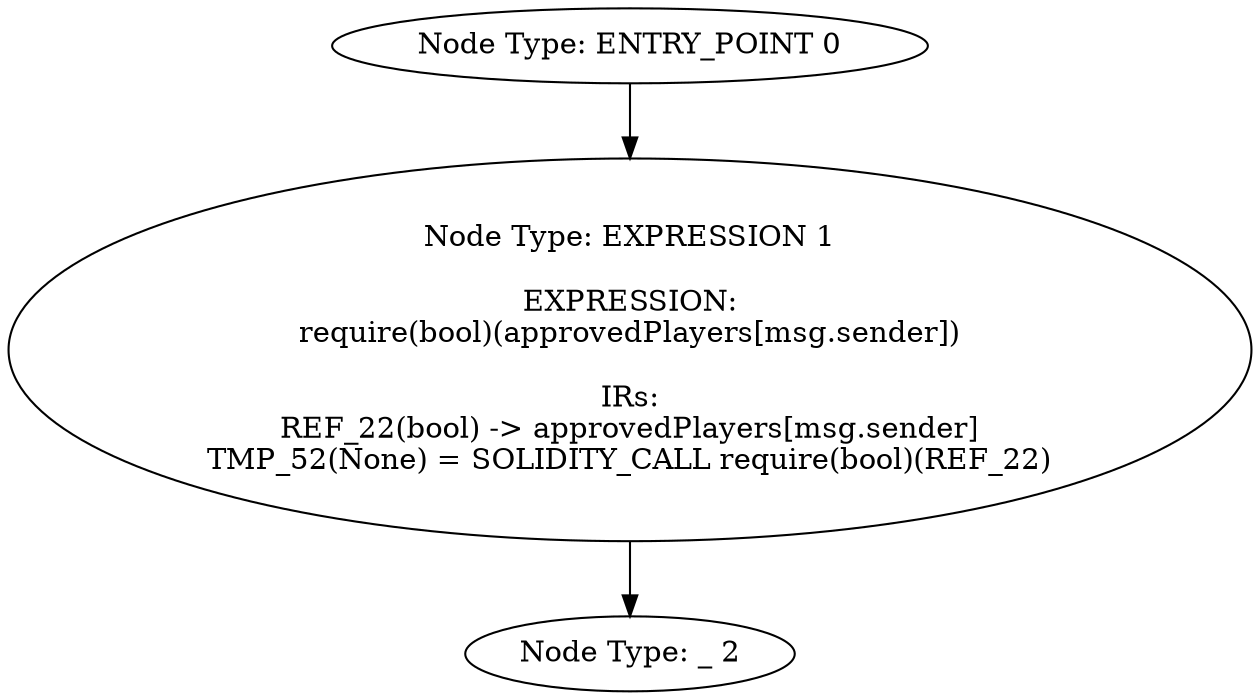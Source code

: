 digraph{
0[label="Node Type: ENTRY_POINT 0
"];
0->1;
1[label="Node Type: EXPRESSION 1

EXPRESSION:
require(bool)(approvedPlayers[msg.sender])

IRs:
REF_22(bool) -> approvedPlayers[msg.sender]
TMP_52(None) = SOLIDITY_CALL require(bool)(REF_22)"];
1->2;
2[label="Node Type: _ 2
"];
}
